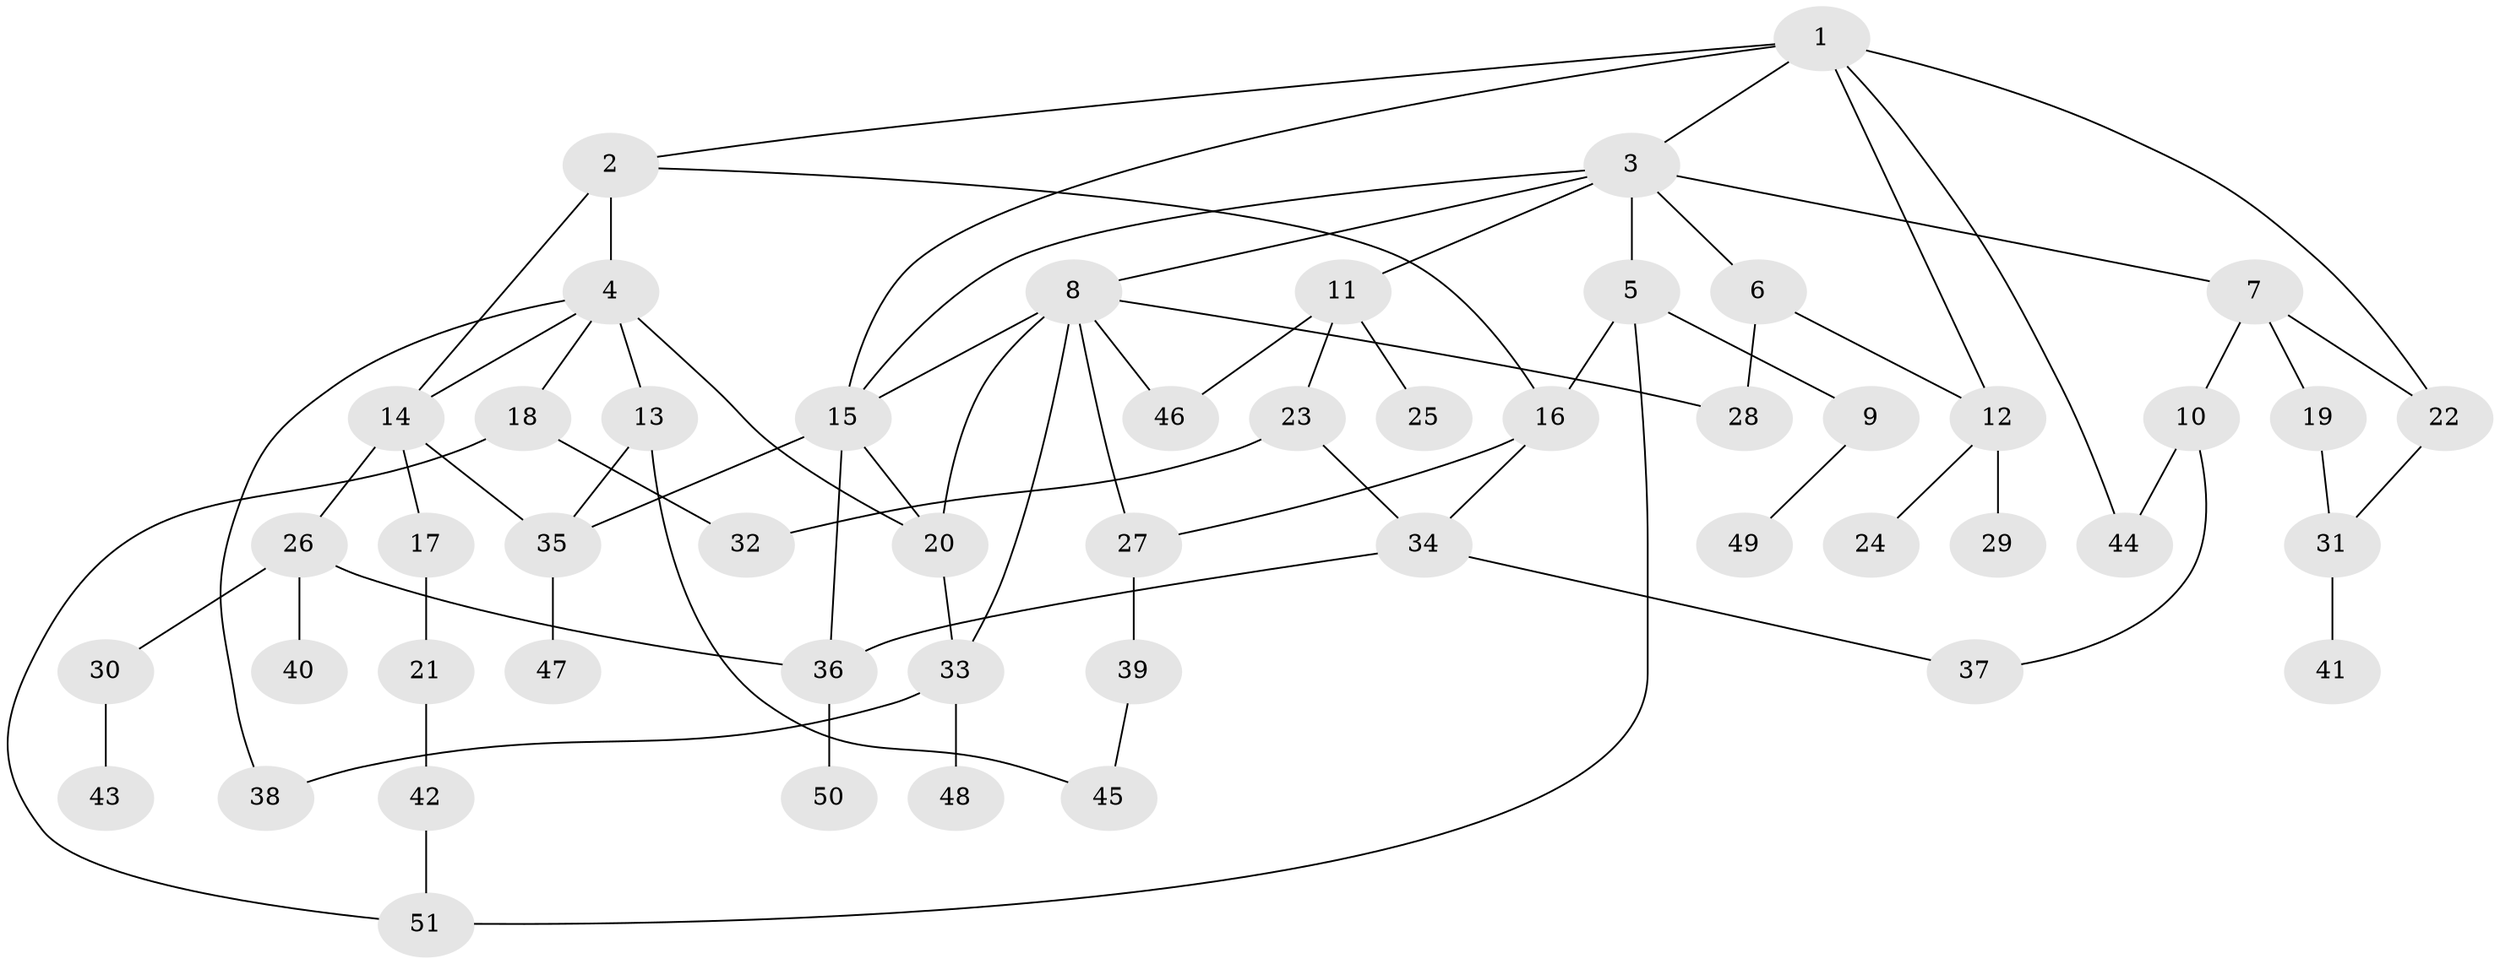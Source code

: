 // original degree distribution, {7: 0.0297029702970297, 6: 0.019801980198019802, 4: 0.06930693069306931, 5: 0.039603960396039604, 3: 0.31683168316831684, 2: 0.25742574257425743, 1: 0.26732673267326734}
// Generated by graph-tools (version 1.1) at 2025/48/03/04/25 22:48:52]
// undirected, 51 vertices, 75 edges
graph export_dot {
  node [color=gray90,style=filled];
  1;
  2;
  3;
  4;
  5;
  6;
  7;
  8;
  9;
  10;
  11;
  12;
  13;
  14;
  15;
  16;
  17;
  18;
  19;
  20;
  21;
  22;
  23;
  24;
  25;
  26;
  27;
  28;
  29;
  30;
  31;
  32;
  33;
  34;
  35;
  36;
  37;
  38;
  39;
  40;
  41;
  42;
  43;
  44;
  45;
  46;
  47;
  48;
  49;
  50;
  51;
  1 -- 2 [weight=1.0];
  1 -- 3 [weight=1.0];
  1 -- 12 [weight=1.0];
  1 -- 15 [weight=1.0];
  1 -- 22 [weight=1.0];
  1 -- 44 [weight=1.0];
  2 -- 4 [weight=2.0];
  2 -- 14 [weight=1.0];
  2 -- 16 [weight=1.0];
  3 -- 5 [weight=1.0];
  3 -- 6 [weight=1.0];
  3 -- 7 [weight=1.0];
  3 -- 8 [weight=1.0];
  3 -- 11 [weight=1.0];
  3 -- 15 [weight=1.0];
  4 -- 13 [weight=1.0];
  4 -- 14 [weight=1.0];
  4 -- 18 [weight=1.0];
  4 -- 20 [weight=1.0];
  4 -- 38 [weight=1.0];
  5 -- 9 [weight=1.0];
  5 -- 16 [weight=1.0];
  5 -- 51 [weight=1.0];
  6 -- 12 [weight=1.0];
  6 -- 28 [weight=1.0];
  7 -- 10 [weight=1.0];
  7 -- 19 [weight=1.0];
  7 -- 22 [weight=1.0];
  8 -- 15 [weight=1.0];
  8 -- 20 [weight=1.0];
  8 -- 27 [weight=1.0];
  8 -- 28 [weight=1.0];
  8 -- 33 [weight=1.0];
  8 -- 46 [weight=1.0];
  9 -- 49 [weight=1.0];
  10 -- 37 [weight=1.0];
  10 -- 44 [weight=1.0];
  11 -- 23 [weight=1.0];
  11 -- 25 [weight=1.0];
  11 -- 46 [weight=1.0];
  12 -- 24 [weight=1.0];
  12 -- 29 [weight=2.0];
  13 -- 35 [weight=1.0];
  13 -- 45 [weight=1.0];
  14 -- 17 [weight=1.0];
  14 -- 26 [weight=1.0];
  14 -- 35 [weight=1.0];
  15 -- 20 [weight=1.0];
  15 -- 35 [weight=1.0];
  15 -- 36 [weight=1.0];
  16 -- 27 [weight=1.0];
  16 -- 34 [weight=1.0];
  17 -- 21 [weight=1.0];
  18 -- 32 [weight=2.0];
  18 -- 51 [weight=1.0];
  19 -- 31 [weight=1.0];
  20 -- 33 [weight=1.0];
  21 -- 42 [weight=1.0];
  22 -- 31 [weight=1.0];
  23 -- 32 [weight=1.0];
  23 -- 34 [weight=1.0];
  26 -- 30 [weight=1.0];
  26 -- 36 [weight=1.0];
  26 -- 40 [weight=1.0];
  27 -- 39 [weight=2.0];
  30 -- 43 [weight=1.0];
  31 -- 41 [weight=1.0];
  33 -- 38 [weight=1.0];
  33 -- 48 [weight=1.0];
  34 -- 36 [weight=1.0];
  34 -- 37 [weight=1.0];
  35 -- 47 [weight=1.0];
  36 -- 50 [weight=2.0];
  39 -- 45 [weight=1.0];
  42 -- 51 [weight=1.0];
}
